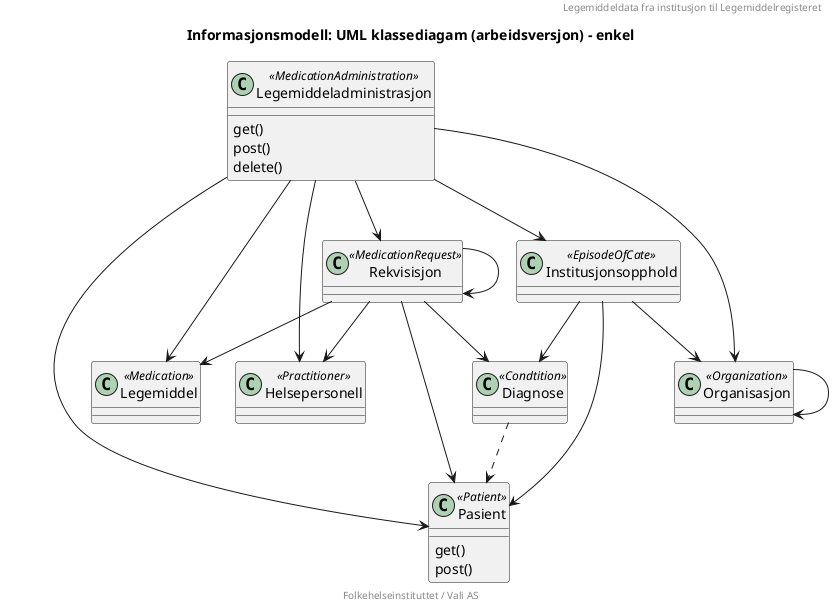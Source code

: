 @startuml

header "Legemiddeldata fra institusjon til Legemiddelregisteret"
title "Informasjonsmodell: UML klassediagam (arbeidsversjon) - enkel"
footer "Folkehelseinstituttet / Vali AS"

class Pasient <<Patient>> {
get()
post()
}

class Legemiddeladministrasjon <<MedicationAdministration>> {
get()
post()
delete()
}

Legemiddeladministrasjon --> Legemiddel 
Legemiddeladministrasjon --> Pasient
Legemiddeladministrasjon --> Helsepersonell
Legemiddeladministrasjon --> Organisasjon
Legemiddeladministrasjon --> Rekvisisjon
Legemiddeladministrasjon --> Institusjonsopphold

class Legemiddel <<Medication>> {
}

class Helsepersonell <<Practitioner>> {
}
class Organisasjon <<Organization>> {
}

Organisasjon --> Organisasjon

class Institusjonsopphold <<EpisodeOfCate>> {
}

Institusjonsopphold --> Pasient
Institusjonsopphold --> Organisasjon
Institusjonsopphold --> Diagnose

class Diagnose <<Condtition>> {
}

Diagnose ..> Pasient

class Rekvisisjon <<MedicationRequest>> {
}

Rekvisisjon --> Diagnose
Rekvisisjon --> Legemiddel
Rekvisisjon --> Pasient
Rekvisisjon --> Helsepersonell
Rekvisisjon --> Rekvisisjon

@enduml

